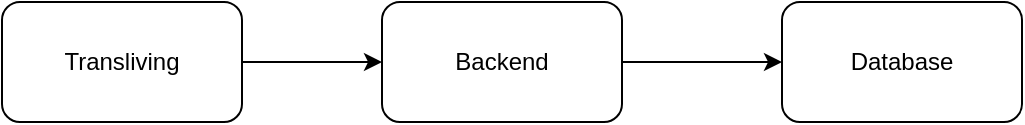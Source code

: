 <mxfile version="15.8.8" type="github">
  <diagram id="HAia7H1CVKic-tkklGxr" name="Page-1">
    <mxGraphModel dx="984" dy="403" grid="1" gridSize="10" guides="1" tooltips="1" connect="1" arrows="1" fold="1" page="1" pageScale="1" pageWidth="850" pageHeight="1100" math="0" shadow="0">
      <root>
        <mxCell id="0" />
        <mxCell id="1" parent="0" />
        <mxCell id="bQyosPfoS8iNnAtr-T1f-7" style="edgeStyle=orthogonalEdgeStyle;rounded=0;orthogonalLoop=1;jettySize=auto;html=1;entryX=0;entryY=0.5;entryDx=0;entryDy=0;" edge="1" parent="1" source="bQyosPfoS8iNnAtr-T1f-1" target="bQyosPfoS8iNnAtr-T1f-4">
          <mxGeometry relative="1" as="geometry" />
        </mxCell>
        <mxCell id="bQyosPfoS8iNnAtr-T1f-1" value="Transliving" style="rounded=1;whiteSpace=wrap;html=1;" vertex="1" parent="1">
          <mxGeometry x="50" y="60" width="120" height="60" as="geometry" />
        </mxCell>
        <mxCell id="bQyosPfoS8iNnAtr-T1f-3" value="Database" style="rounded=1;whiteSpace=wrap;html=1;" vertex="1" parent="1">
          <mxGeometry x="440" y="60" width="120" height="60" as="geometry" />
        </mxCell>
        <mxCell id="bQyosPfoS8iNnAtr-T1f-8" style="edgeStyle=orthogonalEdgeStyle;rounded=0;orthogonalLoop=1;jettySize=auto;html=1;entryX=0;entryY=0.5;entryDx=0;entryDy=0;" edge="1" parent="1" source="bQyosPfoS8iNnAtr-T1f-4" target="bQyosPfoS8iNnAtr-T1f-3">
          <mxGeometry relative="1" as="geometry" />
        </mxCell>
        <mxCell id="bQyosPfoS8iNnAtr-T1f-4" value="Backend" style="rounded=1;whiteSpace=wrap;html=1;" vertex="1" parent="1">
          <mxGeometry x="240" y="60" width="120" height="60" as="geometry" />
        </mxCell>
      </root>
    </mxGraphModel>
  </diagram>
</mxfile>
